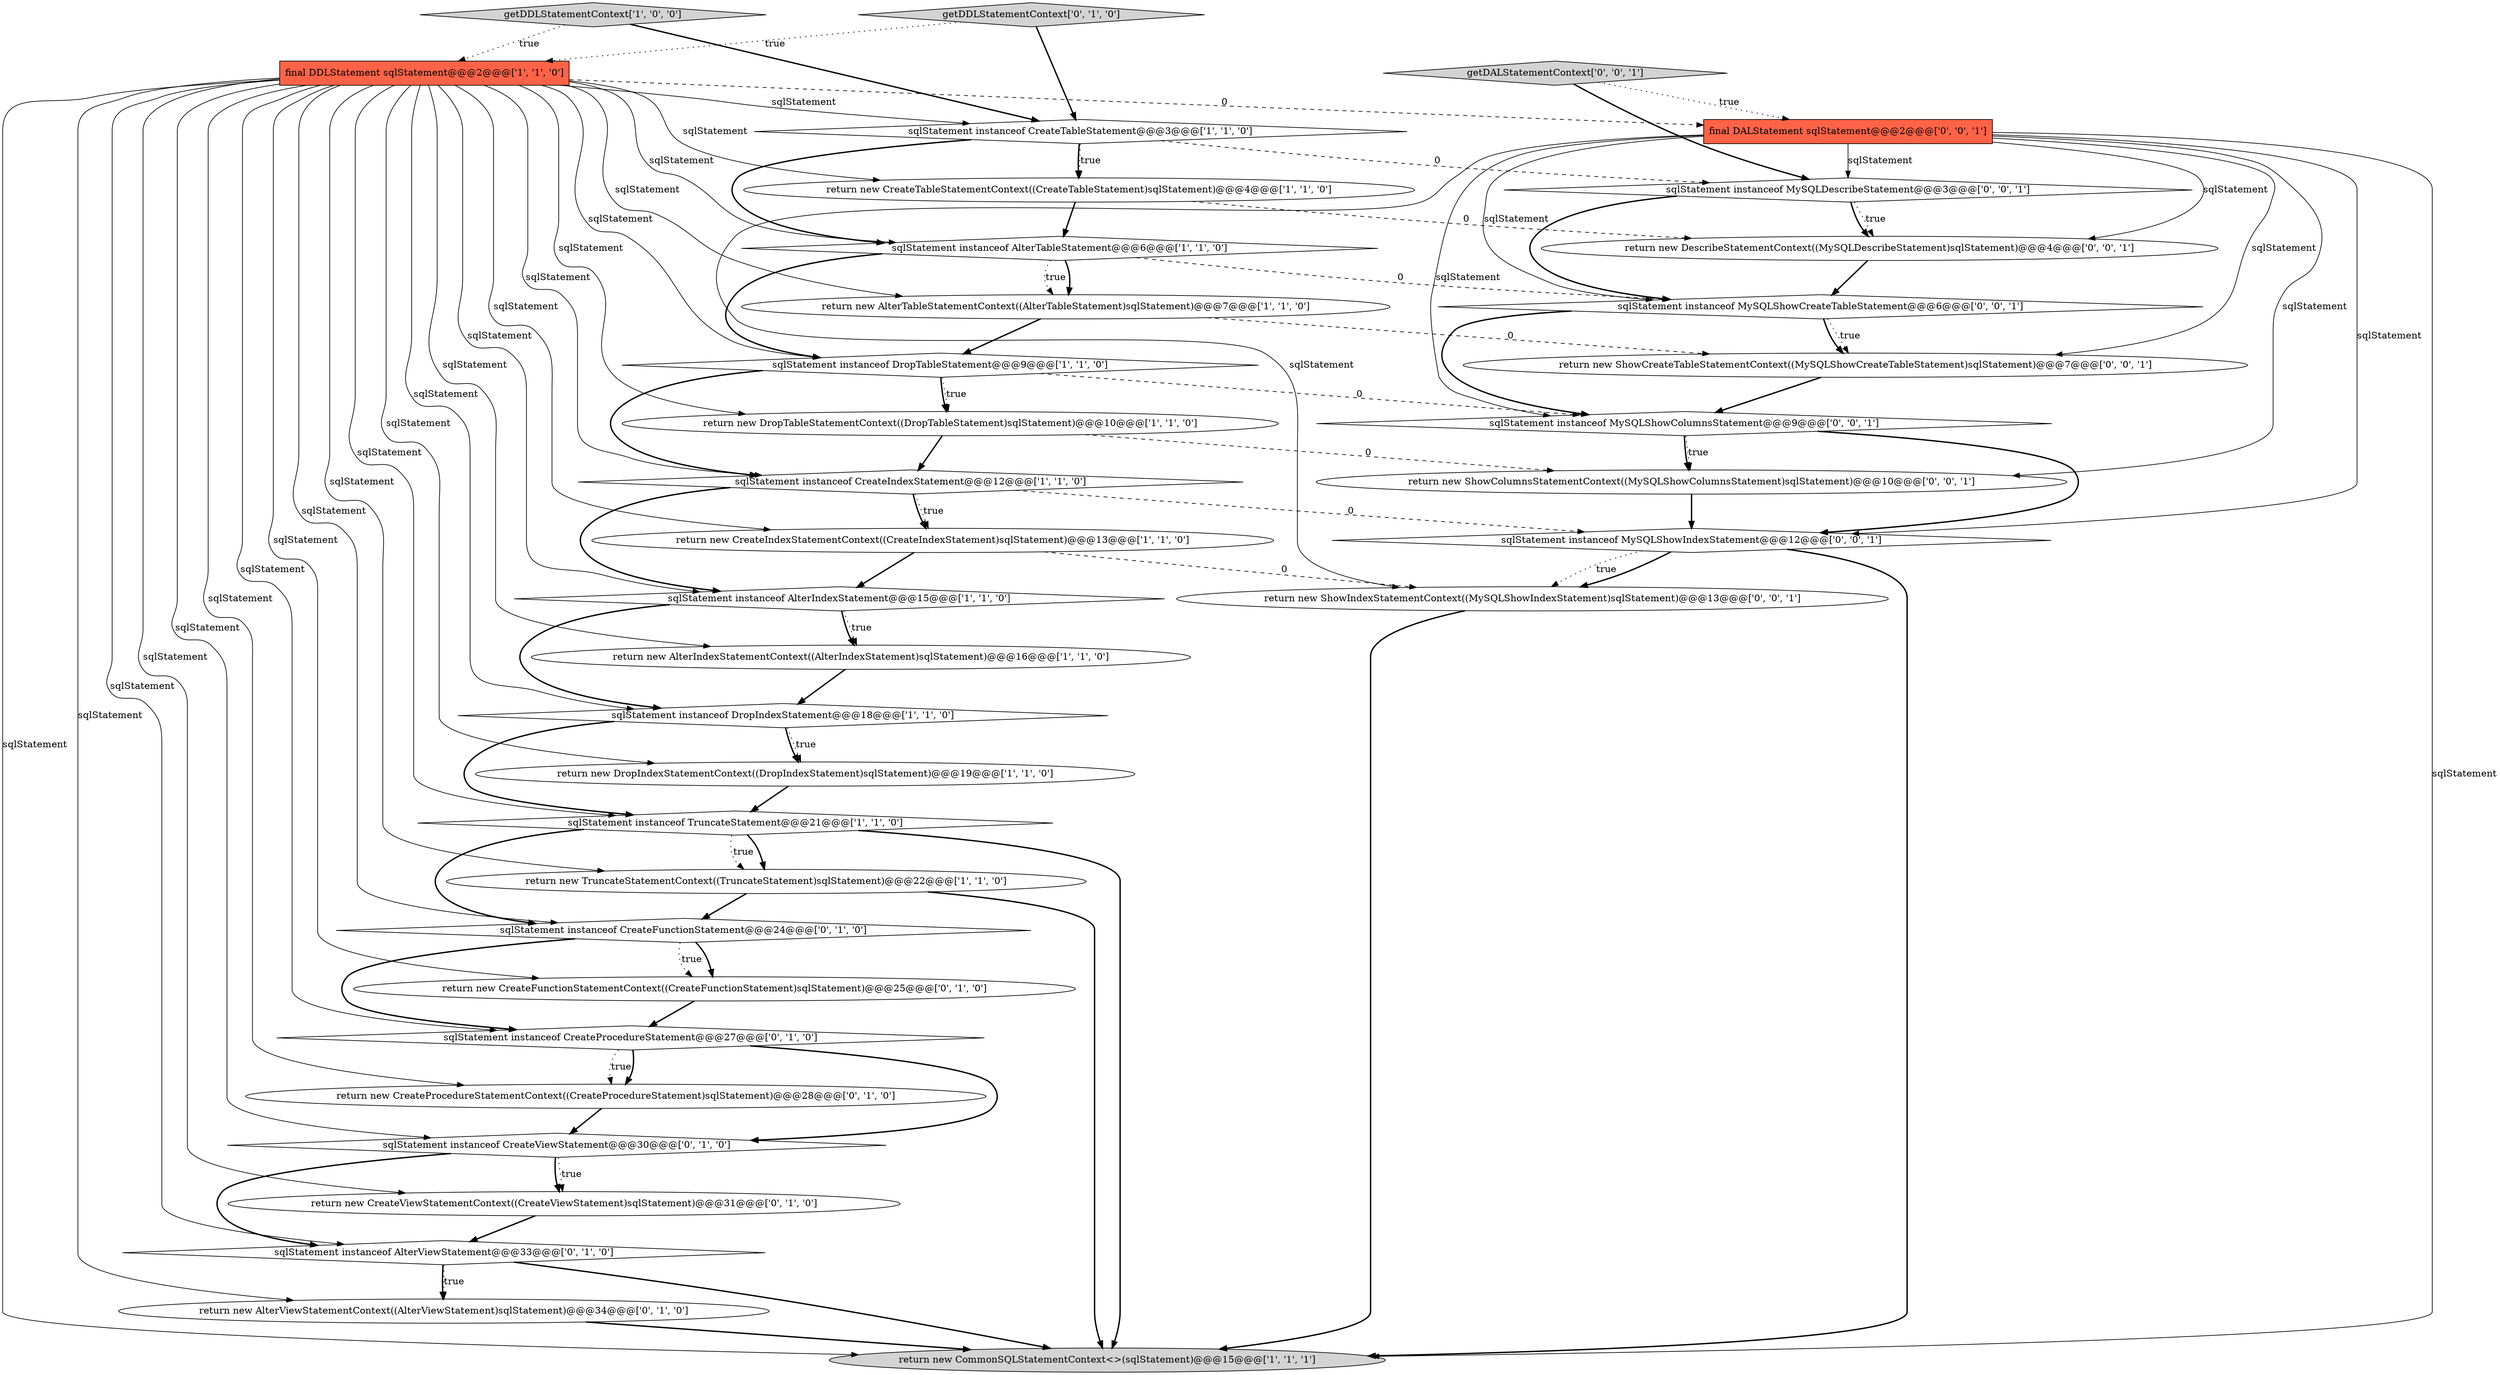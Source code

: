 digraph {
11 [style = filled, label = "return new DropTableStatementContext((DropTableStatement)sqlStatement)@@@10@@@['1', '1', '0']", fillcolor = white, shape = ellipse image = "AAA0AAABBB1BBB"];
27 [style = filled, label = "sqlStatement instanceof MySQLShowIndexStatement@@@12@@@['0', '0', '1']", fillcolor = white, shape = diamond image = "AAA0AAABBB3BBB"];
26 [style = filled, label = "return new ShowIndexStatementContext((MySQLShowIndexStatement)sqlStatement)@@@13@@@['0', '0', '1']", fillcolor = white, shape = ellipse image = "AAA0AAABBB3BBB"];
30 [style = filled, label = "return new DescribeStatementContext((MySQLDescribeStatement)sqlStatement)@@@4@@@['0', '0', '1']", fillcolor = white, shape = ellipse image = "AAA0AAABBB3BBB"];
0 [style = filled, label = "return new CreateIndexStatementContext((CreateIndexStatement)sqlStatement)@@@13@@@['1', '1', '0']", fillcolor = white, shape = ellipse image = "AAA0AAABBB1BBB"];
14 [style = filled, label = "sqlStatement instanceof TruncateStatement@@@21@@@['1', '1', '0']", fillcolor = white, shape = diamond image = "AAA0AAABBB1BBB"];
33 [style = filled, label = "sqlStatement instanceof MySQLDescribeStatement@@@3@@@['0', '0', '1']", fillcolor = white, shape = diamond image = "AAA0AAABBB3BBB"];
17 [style = filled, label = "sqlStatement instanceof CreateProcedureStatement@@@27@@@['0', '1', '0']", fillcolor = white, shape = diamond image = "AAA1AAABBB2BBB"];
16 [style = filled, label = "return new TruncateStatementContext((TruncateStatement)sqlStatement)@@@22@@@['1', '1', '0']", fillcolor = white, shape = ellipse image = "AAA0AAABBB1BBB"];
13 [style = filled, label = "return new CommonSQLStatementContext<>(sqlStatement)@@@15@@@['1', '1', '1']", fillcolor = lightgray, shape = ellipse image = "AAA0AAABBB1BBB"];
8 [style = filled, label = "sqlStatement instanceof CreateIndexStatement@@@12@@@['1', '1', '0']", fillcolor = white, shape = diamond image = "AAA0AAABBB1BBB"];
23 [style = filled, label = "sqlStatement instanceof AlterViewStatement@@@33@@@['0', '1', '0']", fillcolor = white, shape = diamond image = "AAA1AAABBB2BBB"];
4 [style = filled, label = "return new AlterIndexStatementContext((AlterIndexStatement)sqlStatement)@@@16@@@['1', '1', '0']", fillcolor = white, shape = ellipse image = "AAA0AAABBB1BBB"];
10 [style = filled, label = "sqlStatement instanceof DropTableStatement@@@9@@@['1', '1', '0']", fillcolor = white, shape = diamond image = "AAA0AAABBB1BBB"];
15 [style = filled, label = "getDDLStatementContext['1', '0', '0']", fillcolor = lightgray, shape = diamond image = "AAA0AAABBB1BBB"];
6 [style = filled, label = "final DDLStatement sqlStatement@@@2@@@['1', '1', '0']", fillcolor = tomato, shape = box image = "AAA0AAABBB1BBB"];
2 [style = filled, label = "sqlStatement instanceof AlterIndexStatement@@@15@@@['1', '1', '0']", fillcolor = white, shape = diamond image = "AAA0AAABBB1BBB"];
12 [style = filled, label = "sqlStatement instanceof DropIndexStatement@@@18@@@['1', '1', '0']", fillcolor = white, shape = diamond image = "AAA0AAABBB1BBB"];
32 [style = filled, label = "return new ShowColumnsStatementContext((MySQLShowColumnsStatement)sqlStatement)@@@10@@@['0', '0', '1']", fillcolor = white, shape = ellipse image = "AAA0AAABBB3BBB"];
18 [style = filled, label = "return new CreateProcedureStatementContext((CreateProcedureStatement)sqlStatement)@@@28@@@['0', '1', '0']", fillcolor = white, shape = ellipse image = "AAA1AAABBB2BBB"];
9 [style = filled, label = "return new AlterTableStatementContext((AlterTableStatement)sqlStatement)@@@7@@@['1', '1', '0']", fillcolor = white, shape = ellipse image = "AAA0AAABBB1BBB"];
3 [style = filled, label = "sqlStatement instanceof AlterTableStatement@@@6@@@['1', '1', '0']", fillcolor = white, shape = diamond image = "AAA0AAABBB1BBB"];
20 [style = filled, label = "getDDLStatementContext['0', '1', '0']", fillcolor = lightgray, shape = diamond image = "AAA0AAABBB2BBB"];
25 [style = filled, label = "return new CreateViewStatementContext((CreateViewStatement)sqlStatement)@@@31@@@['0', '1', '0']", fillcolor = white, shape = ellipse image = "AAA1AAABBB2BBB"];
34 [style = filled, label = "final DALStatement sqlStatement@@@2@@@['0', '0', '1']", fillcolor = tomato, shape = box image = "AAA0AAABBB3BBB"];
24 [style = filled, label = "return new CreateFunctionStatementContext((CreateFunctionStatement)sqlStatement)@@@25@@@['0', '1', '0']", fillcolor = white, shape = ellipse image = "AAA1AAABBB2BBB"];
7 [style = filled, label = "sqlStatement instanceof CreateTableStatement@@@3@@@['1', '1', '0']", fillcolor = white, shape = diamond image = "AAA0AAABBB1BBB"];
35 [style = filled, label = "getDALStatementContext['0', '0', '1']", fillcolor = lightgray, shape = diamond image = "AAA0AAABBB3BBB"];
28 [style = filled, label = "sqlStatement instanceof MySQLShowCreateTableStatement@@@6@@@['0', '0', '1']", fillcolor = white, shape = diamond image = "AAA0AAABBB3BBB"];
22 [style = filled, label = "sqlStatement instanceof CreateFunctionStatement@@@24@@@['0', '1', '0']", fillcolor = white, shape = diamond image = "AAA1AAABBB2BBB"];
5 [style = filled, label = "return new DropIndexStatementContext((DropIndexStatement)sqlStatement)@@@19@@@['1', '1', '0']", fillcolor = white, shape = ellipse image = "AAA0AAABBB1BBB"];
31 [style = filled, label = "return new ShowCreateTableStatementContext((MySQLShowCreateTableStatement)sqlStatement)@@@7@@@['0', '0', '1']", fillcolor = white, shape = ellipse image = "AAA0AAABBB3BBB"];
21 [style = filled, label = "sqlStatement instanceof CreateViewStatement@@@30@@@['0', '1', '0']", fillcolor = white, shape = diamond image = "AAA1AAABBB2BBB"];
19 [style = filled, label = "return new AlterViewStatementContext((AlterViewStatement)sqlStatement)@@@34@@@['0', '1', '0']", fillcolor = white, shape = ellipse image = "AAA1AAABBB2BBB"];
29 [style = filled, label = "sqlStatement instanceof MySQLShowColumnsStatement@@@9@@@['0', '0', '1']", fillcolor = white, shape = diamond image = "AAA0AAABBB3BBB"];
1 [style = filled, label = "return new CreateTableStatementContext((CreateTableStatement)sqlStatement)@@@4@@@['1', '1', '0']", fillcolor = white, shape = ellipse image = "AAA0AAABBB1BBB"];
5->14 [style = bold, label=""];
3->10 [style = bold, label=""];
35->33 [style = bold, label=""];
29->32 [style = dotted, label="true"];
2->4 [style = bold, label=""];
20->7 [style = bold, label=""];
28->31 [style = dotted, label="true"];
17->21 [style = bold, label=""];
22->24 [style = bold, label=""];
6->12 [style = solid, label="sqlStatement"];
10->29 [style = dashed, label="0"];
9->31 [style = dashed, label="0"];
34->26 [style = solid, label="sqlStatement"];
10->11 [style = bold, label=""];
6->7 [style = solid, label="sqlStatement"];
16->13 [style = bold, label=""];
6->18 [style = solid, label="sqlStatement"];
34->32 [style = solid, label="sqlStatement"];
12->5 [style = dotted, label="true"];
21->25 [style = bold, label=""];
22->24 [style = dotted, label="true"];
29->32 [style = bold, label=""];
6->10 [style = solid, label="sqlStatement"];
34->28 [style = solid, label="sqlStatement"];
3->9 [style = bold, label=""];
6->34 [style = dashed, label="0"];
6->17 [style = solid, label="sqlStatement"];
18->21 [style = bold, label=""];
6->22 [style = solid, label="sqlStatement"];
7->1 [style = bold, label=""];
31->29 [style = bold, label=""];
10->11 [style = dotted, label="true"];
6->21 [style = solid, label="sqlStatement"];
6->5 [style = solid, label="sqlStatement"];
34->13 [style = solid, label="sqlStatement"];
7->33 [style = dashed, label="0"];
28->29 [style = bold, label=""];
17->18 [style = dotted, label="true"];
26->13 [style = bold, label=""];
12->14 [style = bold, label=""];
6->16 [style = solid, label="sqlStatement"];
34->33 [style = solid, label="sqlStatement"];
34->27 [style = solid, label="sqlStatement"];
14->13 [style = bold, label=""];
6->11 [style = solid, label="sqlStatement"];
22->17 [style = bold, label=""];
15->7 [style = bold, label=""];
15->6 [style = dotted, label="true"];
6->1 [style = solid, label="sqlStatement"];
33->30 [style = dotted, label="true"];
8->2 [style = bold, label=""];
27->26 [style = bold, label=""];
35->34 [style = dotted, label="true"];
6->24 [style = solid, label="sqlStatement"];
4->12 [style = bold, label=""];
30->28 [style = bold, label=""];
3->9 [style = dotted, label="true"];
21->25 [style = dotted, label="true"];
8->0 [style = dotted, label="true"];
6->13 [style = solid, label="sqlStatement"];
9->10 [style = bold, label=""];
14->22 [style = bold, label=""];
6->0 [style = solid, label="sqlStatement"];
1->30 [style = dashed, label="0"];
29->27 [style = bold, label=""];
0->26 [style = dashed, label="0"];
14->16 [style = bold, label=""];
34->30 [style = solid, label="sqlStatement"];
8->0 [style = bold, label=""];
34->31 [style = solid, label="sqlStatement"];
23->19 [style = dotted, label="true"];
24->17 [style = bold, label=""];
10->8 [style = bold, label=""];
32->27 [style = bold, label=""];
7->1 [style = dotted, label="true"];
16->22 [style = bold, label=""];
27->26 [style = dotted, label="true"];
8->27 [style = dashed, label="0"];
19->13 [style = bold, label=""];
7->3 [style = bold, label=""];
23->13 [style = bold, label=""];
6->25 [style = solid, label="sqlStatement"];
3->28 [style = dashed, label="0"];
11->8 [style = bold, label=""];
6->4 [style = solid, label="sqlStatement"];
6->19 [style = solid, label="sqlStatement"];
25->23 [style = bold, label=""];
28->31 [style = bold, label=""];
11->32 [style = dashed, label="0"];
2->4 [style = dotted, label="true"];
23->19 [style = bold, label=""];
6->3 [style = solid, label="sqlStatement"];
27->13 [style = bold, label=""];
14->16 [style = dotted, label="true"];
6->9 [style = solid, label="sqlStatement"];
33->28 [style = bold, label=""];
6->2 [style = solid, label="sqlStatement"];
12->5 [style = bold, label=""];
34->29 [style = solid, label="sqlStatement"];
1->3 [style = bold, label=""];
33->30 [style = bold, label=""];
6->8 [style = solid, label="sqlStatement"];
6->14 [style = solid, label="sqlStatement"];
0->2 [style = bold, label=""];
6->23 [style = solid, label="sqlStatement"];
21->23 [style = bold, label=""];
20->6 [style = dotted, label="true"];
2->12 [style = bold, label=""];
17->18 [style = bold, label=""];
}
